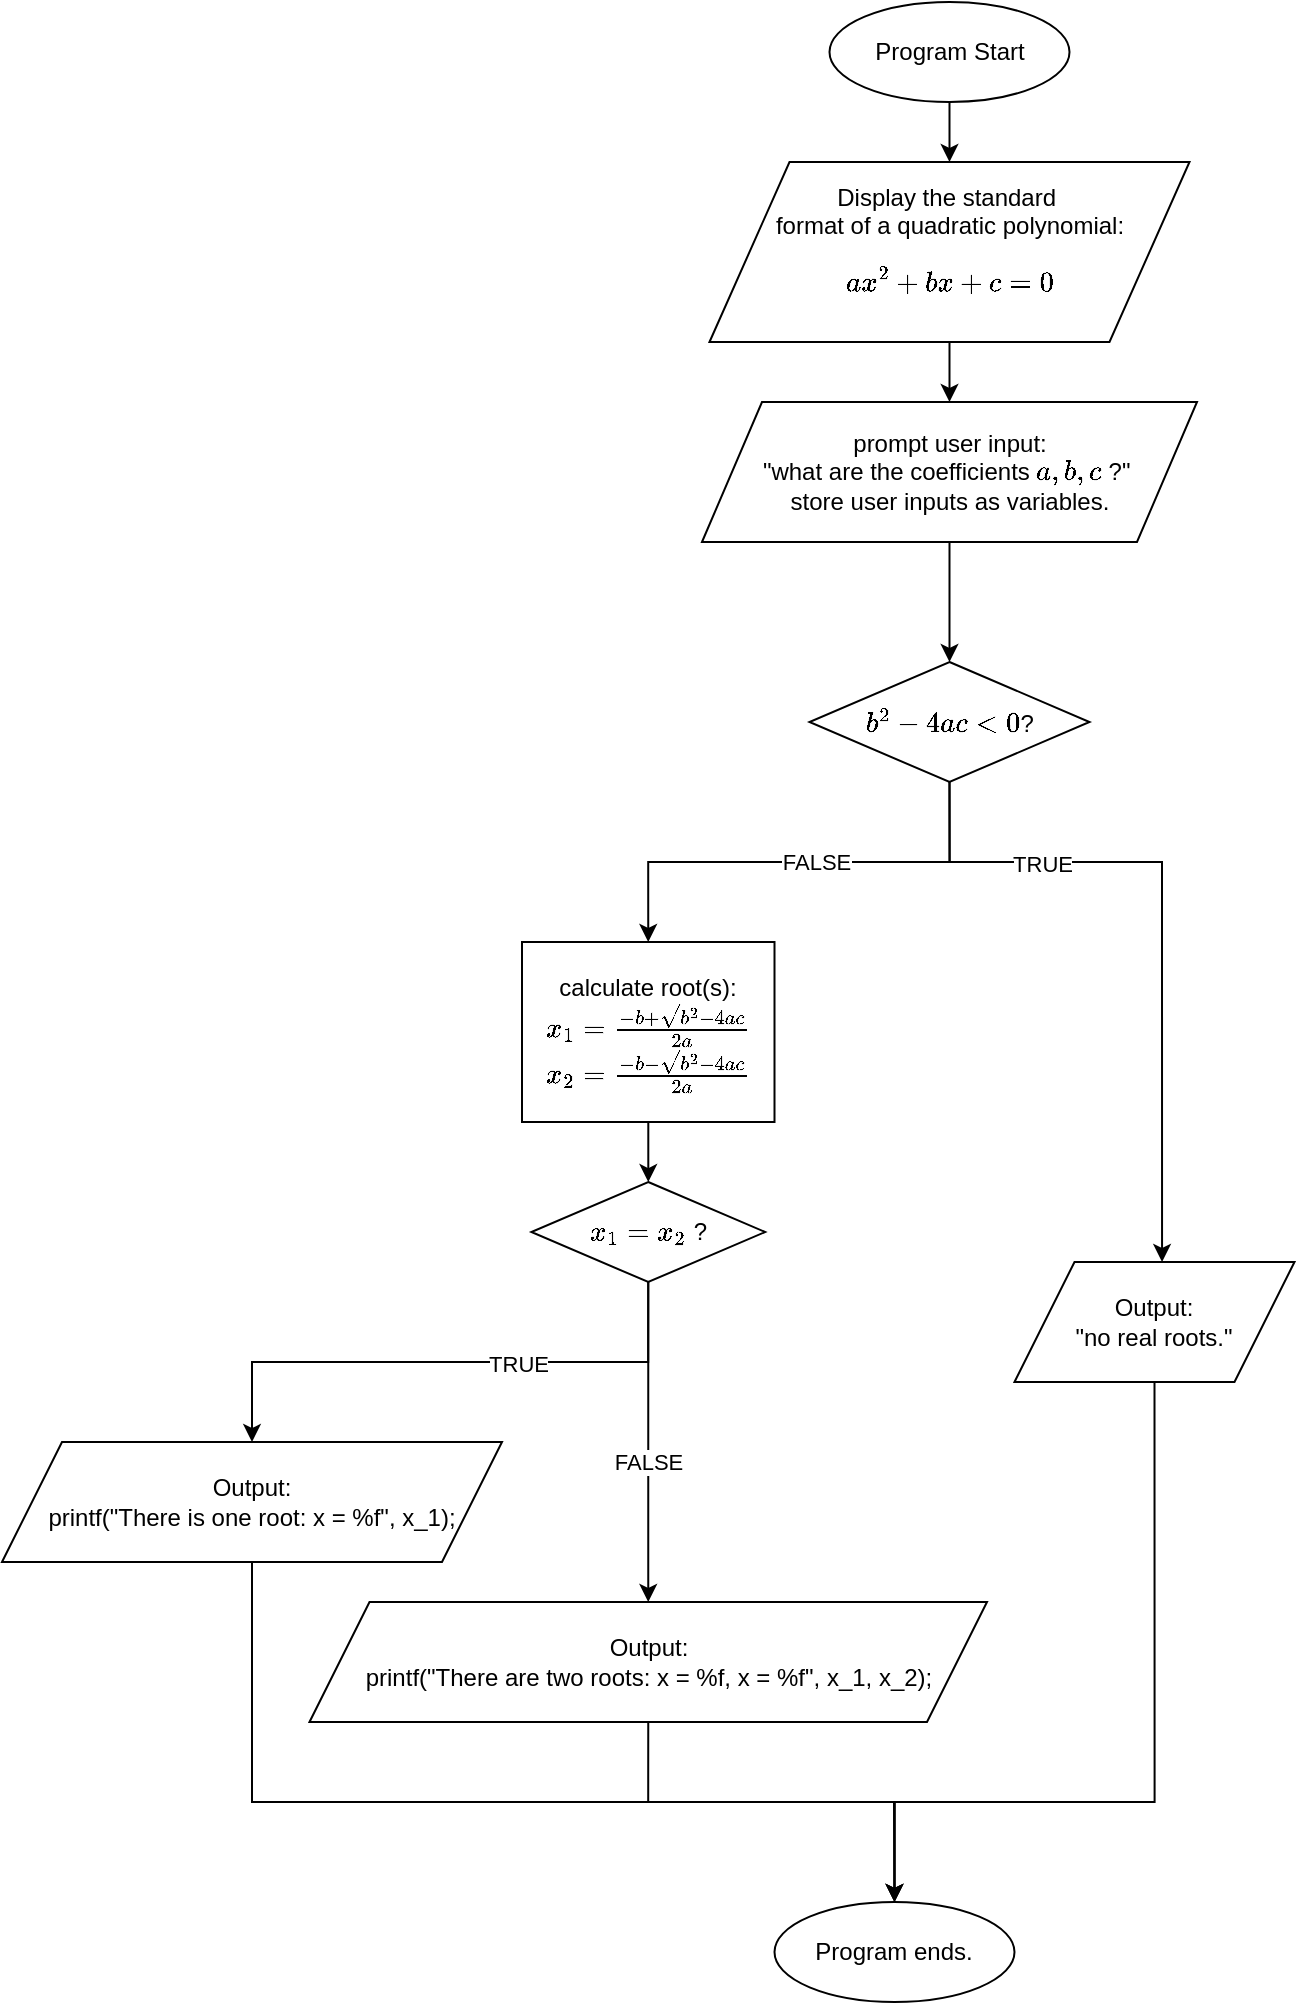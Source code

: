 <mxfile version="28.2.3">
  <diagram name="Page-1" id="p00WBE6HMmxerrepUKE9">
    <mxGraphModel dx="1140" dy="806" grid="1" gridSize="10" guides="1" tooltips="1" connect="1" arrows="1" fold="1" page="1" pageScale="1" pageWidth="850" pageHeight="1100" math="1" shadow="0">
      <root>
        <mxCell id="0" />
        <mxCell id="1" parent="0" />
        <mxCell id="aGa-bo8kWKCsY80C1ziJ-5" style="edgeStyle=orthogonalEdgeStyle;rounded=0;orthogonalLoop=1;jettySize=auto;html=1;exitX=0.5;exitY=1;exitDx=0;exitDy=0;entryX=0.5;entryY=0;entryDx=0;entryDy=0;" parent="1" source="aGa-bo8kWKCsY80C1ziJ-1" target="aGa-bo8kWKCsY80C1ziJ-3" edge="1">
          <mxGeometry relative="1" as="geometry" />
        </mxCell>
        <mxCell id="aGa-bo8kWKCsY80C1ziJ-1" value="Program Start" style="ellipse;whiteSpace=wrap;html=1;" parent="1" vertex="1">
          <mxGeometry x="433.75" y="40" width="120" height="50" as="geometry" />
        </mxCell>
        <mxCell id="Fw4awTWvy-4AP_vdZTiC-1" style="edgeStyle=orthogonalEdgeStyle;rounded=0;orthogonalLoop=1;jettySize=auto;html=1;exitX=0.5;exitY=1;exitDx=0;exitDy=0;entryX=0.5;entryY=0;entryDx=0;entryDy=0;" edge="1" parent="1" source="aGa-bo8kWKCsY80C1ziJ-3" target="aGa-bo8kWKCsY80C1ziJ-6">
          <mxGeometry relative="1" as="geometry" />
        </mxCell>
        <mxCell id="aGa-bo8kWKCsY80C1ziJ-3" value="Display the standard&amp;nbsp;&lt;div&gt;format of a quadratic polynomial: $$ax^2 + bx + c = 0$$&lt;/div&gt;" style="shape=parallelogram;perimeter=parallelogramPerimeter;html=1;fixedSize=1;size=40;whiteSpace=wrap;" parent="1" vertex="1">
          <mxGeometry x="373.75" y="120" width="240" height="90" as="geometry" />
        </mxCell>
        <mxCell id="Fw4awTWvy-4AP_vdZTiC-3" style="edgeStyle=orthogonalEdgeStyle;rounded=0;orthogonalLoop=1;jettySize=auto;html=1;exitX=0.5;exitY=1;exitDx=0;exitDy=0;entryX=0.5;entryY=0;entryDx=0;entryDy=0;" edge="1" parent="1" source="aGa-bo8kWKCsY80C1ziJ-6" target="Fw4awTWvy-4AP_vdZTiC-2">
          <mxGeometry relative="1" as="geometry" />
        </mxCell>
        <mxCell id="aGa-bo8kWKCsY80C1ziJ-6" value="&lt;div&gt;prompt user input:&lt;/div&gt;&lt;div&gt;&quot;what are the coefficients \(a, b, c\) ?&quot;&amp;nbsp;&lt;/div&gt;&lt;div&gt;store user inputs as variables.&lt;/div&gt;" style="shape=parallelogram;perimeter=parallelogramPerimeter;whiteSpace=wrap;html=1;fixedSize=1;size=30;" parent="1" vertex="1">
          <mxGeometry x="370" y="240" width="247.5" height="70" as="geometry" />
        </mxCell>
        <mxCell id="Fw4awTWvy-4AP_vdZTiC-10" style="edgeStyle=orthogonalEdgeStyle;rounded=0;orthogonalLoop=1;jettySize=auto;html=1;exitX=0.5;exitY=1;exitDx=0;exitDy=0;entryX=0.5;entryY=0;entryDx=0;entryDy=0;" edge="1" parent="1" source="Fw4awTWvy-4AP_vdZTiC-2" target="Fw4awTWvy-4AP_vdZTiC-5">
          <mxGeometry relative="1" as="geometry" />
        </mxCell>
        <mxCell id="Fw4awTWvy-4AP_vdZTiC-11" value="FALSE" style="edgeLabel;html=1;align=center;verticalAlign=middle;resizable=0;points=[];" vertex="1" connectable="0" parent="Fw4awTWvy-4AP_vdZTiC-10">
          <mxGeometry x="-0.068" relative="1" as="geometry">
            <mxPoint as="offset" />
          </mxGeometry>
        </mxCell>
        <mxCell id="Fw4awTWvy-4AP_vdZTiC-21" style="edgeStyle=orthogonalEdgeStyle;rounded=0;orthogonalLoop=1;jettySize=auto;html=1;exitX=0.5;exitY=1;exitDx=0;exitDy=0;entryX=0.527;entryY=0;entryDx=0;entryDy=0;entryPerimeter=0;" edge="1" parent="1" source="Fw4awTWvy-4AP_vdZTiC-2" target="Fw4awTWvy-4AP_vdZTiC-20">
          <mxGeometry relative="1" as="geometry">
            <mxPoint x="600" y="660" as="targetPoint" />
            <Array as="points">
              <mxPoint x="494" y="470" />
              <mxPoint x="600" y="470" />
            </Array>
          </mxGeometry>
        </mxCell>
        <mxCell id="Fw4awTWvy-4AP_vdZTiC-22" value="TRUE" style="edgeLabel;html=1;align=center;verticalAlign=middle;resizable=0;points=[];" vertex="1" connectable="0" parent="Fw4awTWvy-4AP_vdZTiC-21">
          <mxGeometry x="0.007" relative="1" as="geometry">
            <mxPoint x="-60" y="-28" as="offset" />
          </mxGeometry>
        </mxCell>
        <mxCell id="Fw4awTWvy-4AP_vdZTiC-2" value="\(b^2 - 4ac &amp;lt; 0\)?" style="rhombus;whiteSpace=wrap;html=1;" vertex="1" parent="1">
          <mxGeometry x="423.75" y="370" width="140" height="60" as="geometry" />
        </mxCell>
        <mxCell id="Fw4awTWvy-4AP_vdZTiC-12" style="edgeStyle=orthogonalEdgeStyle;rounded=0;orthogonalLoop=1;jettySize=auto;html=1;" edge="1" parent="1" source="Fw4awTWvy-4AP_vdZTiC-5" target="Fw4awTWvy-4AP_vdZTiC-13">
          <mxGeometry relative="1" as="geometry">
            <mxPoint x="343.125" y="640" as="targetPoint" />
          </mxGeometry>
        </mxCell>
        <mxCell id="Fw4awTWvy-4AP_vdZTiC-5" value="&lt;div&gt;calculate root(s):&lt;/div&gt;&lt;div&gt;\(x_1 = \frac{-b + \sqrt{b^2 - 4ac}}{2a}\)&lt;/div&gt;&lt;div&gt;\(x_2 = \frac{-b- \sqrt{b^2 - 4ac}}{2a}\)&lt;/div&gt;" style="rounded=0;whiteSpace=wrap;html=1;" vertex="1" parent="1">
          <mxGeometry x="280" y="510" width="126.25" height="90" as="geometry" />
        </mxCell>
        <mxCell id="Fw4awTWvy-4AP_vdZTiC-14" style="edgeStyle=orthogonalEdgeStyle;rounded=0;orthogonalLoop=1;jettySize=auto;html=1;exitX=0.5;exitY=1;exitDx=0;exitDy=0;" edge="1" parent="1" source="Fw4awTWvy-4AP_vdZTiC-13" target="Fw4awTWvy-4AP_vdZTiC-15">
          <mxGeometry relative="1" as="geometry">
            <mxPoint x="220" y="730" as="targetPoint" />
          </mxGeometry>
        </mxCell>
        <mxCell id="Fw4awTWvy-4AP_vdZTiC-16" value="TRUE" style="edgeLabel;html=1;align=center;verticalAlign=middle;resizable=0;points=[];" vertex="1" connectable="0" parent="Fw4awTWvy-4AP_vdZTiC-14">
          <mxGeometry x="-0.241" y="1" relative="1" as="geometry">
            <mxPoint as="offset" />
          </mxGeometry>
        </mxCell>
        <mxCell id="Fw4awTWvy-4AP_vdZTiC-17" style="edgeStyle=orthogonalEdgeStyle;rounded=0;orthogonalLoop=1;jettySize=auto;html=1;exitX=0.5;exitY=1;exitDx=0;exitDy=0;entryX=0.5;entryY=0;entryDx=0;entryDy=0;" edge="1" parent="1" source="Fw4awTWvy-4AP_vdZTiC-13" target="Fw4awTWvy-4AP_vdZTiC-19">
          <mxGeometry relative="1" as="geometry">
            <mxPoint x="390" y="820" as="targetPoint" />
          </mxGeometry>
        </mxCell>
        <mxCell id="Fw4awTWvy-4AP_vdZTiC-18" value="FALSE" style="edgeLabel;html=1;align=center;verticalAlign=middle;resizable=0;points=[];" vertex="1" connectable="0" parent="Fw4awTWvy-4AP_vdZTiC-17">
          <mxGeometry x="0.112" y="-2" relative="1" as="geometry">
            <mxPoint x="2" y="1" as="offset" />
          </mxGeometry>
        </mxCell>
        <mxCell id="Fw4awTWvy-4AP_vdZTiC-13" value="\(x_1 = x_2\) ?" style="rhombus;whiteSpace=wrap;html=1;" vertex="1" parent="1">
          <mxGeometry x="284.69" y="630" width="116.87" height="50" as="geometry" />
        </mxCell>
        <mxCell id="Fw4awTWvy-4AP_vdZTiC-26" style="edgeStyle=orthogonalEdgeStyle;rounded=0;orthogonalLoop=1;jettySize=auto;html=1;exitX=0.5;exitY=1;exitDx=0;exitDy=0;entryX=0.5;entryY=0;entryDx=0;entryDy=0;" edge="1" parent="1" source="Fw4awTWvy-4AP_vdZTiC-15" target="Fw4awTWvy-4AP_vdZTiC-23">
          <mxGeometry relative="1" as="geometry">
            <Array as="points">
              <mxPoint x="145" y="940" />
              <mxPoint x="466" y="940" />
            </Array>
          </mxGeometry>
        </mxCell>
        <mxCell id="Fw4awTWvy-4AP_vdZTiC-15" value="&lt;div&gt;Output:&lt;/div&gt;&lt;div&gt;printf(&quot;There is one root: x = %f&quot;, x_1);&lt;/div&gt;" style="shape=parallelogram;perimeter=parallelogramPerimeter;whiteSpace=wrap;html=1;fixedSize=1;size=30;" vertex="1" parent="1">
          <mxGeometry x="20" y="760" width="250" height="60" as="geometry" />
        </mxCell>
        <mxCell id="Fw4awTWvy-4AP_vdZTiC-24" style="edgeStyle=orthogonalEdgeStyle;rounded=0;orthogonalLoop=1;jettySize=auto;html=1;exitX=0.5;exitY=1;exitDx=0;exitDy=0;" edge="1" parent="1" source="Fw4awTWvy-4AP_vdZTiC-19" target="Fw4awTWvy-4AP_vdZTiC-23">
          <mxGeometry relative="1" as="geometry">
            <Array as="points">
              <mxPoint x="343" y="940" />
              <mxPoint x="466" y="940" />
            </Array>
          </mxGeometry>
        </mxCell>
        <mxCell id="Fw4awTWvy-4AP_vdZTiC-19" value="&lt;div&gt;Output:&lt;/div&gt;&lt;div&gt;printf(&quot;There are two roots: x = %f, x = %f&quot;, x_1, x_2);&lt;/div&gt;" style="shape=parallelogram;perimeter=parallelogramPerimeter;whiteSpace=wrap;html=1;fixedSize=1;size=30;" vertex="1" parent="1">
          <mxGeometry x="173.75" y="840" width="338.75" height="60" as="geometry" />
        </mxCell>
        <mxCell id="Fw4awTWvy-4AP_vdZTiC-25" style="edgeStyle=orthogonalEdgeStyle;rounded=0;orthogonalLoop=1;jettySize=auto;html=1;exitX=0.5;exitY=1;exitDx=0;exitDy=0;entryX=0.5;entryY=0;entryDx=0;entryDy=0;" edge="1" parent="1" source="Fw4awTWvy-4AP_vdZTiC-20" target="Fw4awTWvy-4AP_vdZTiC-23">
          <mxGeometry relative="1" as="geometry">
            <mxPoint x="580" y="960" as="targetPoint" />
            <Array as="points">
              <mxPoint x="596" y="940" />
              <mxPoint x="466" y="940" />
            </Array>
          </mxGeometry>
        </mxCell>
        <mxCell id="Fw4awTWvy-4AP_vdZTiC-20" value="&lt;div&gt;Output:&lt;/div&gt;&lt;div&gt;&quot;no real roots.&quot;&lt;/div&gt;" style="shape=parallelogram;perimeter=parallelogramPerimeter;whiteSpace=wrap;html=1;fixedSize=1;size=30;" vertex="1" parent="1">
          <mxGeometry x="526.25" y="670" width="140" height="60" as="geometry" />
        </mxCell>
        <mxCell id="Fw4awTWvy-4AP_vdZTiC-23" value="Program ends." style="ellipse;whiteSpace=wrap;html=1;" vertex="1" parent="1">
          <mxGeometry x="406.25" y="990" width="120" height="50" as="geometry" />
        </mxCell>
      </root>
    </mxGraphModel>
  </diagram>
</mxfile>
